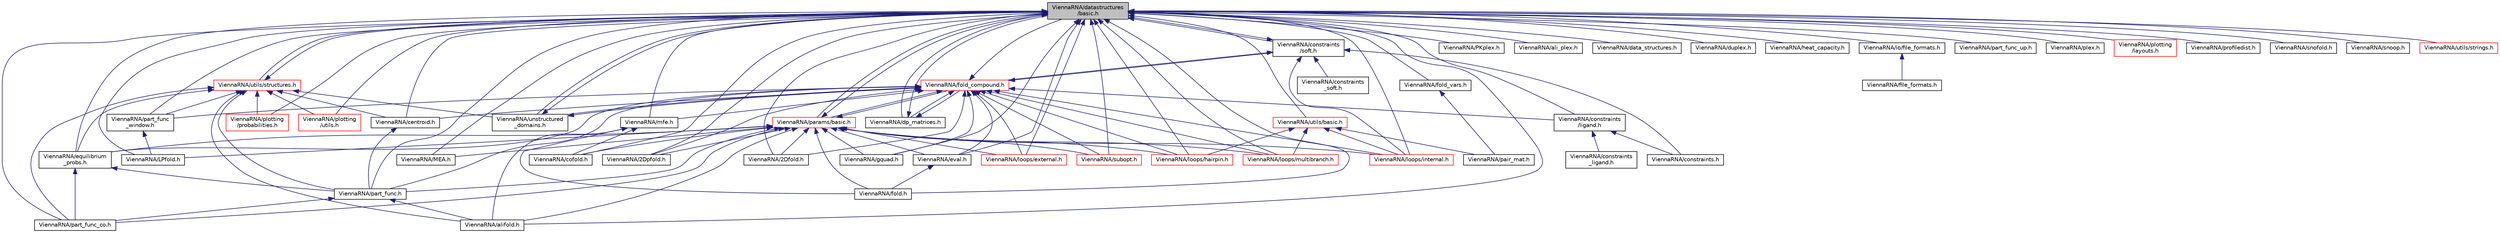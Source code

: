 digraph "ViennaRNA/datastructures/basic.h"
{
 // INTERACTIVE_SVG=YES
 // LATEX_PDF_SIZE
  bgcolor="transparent";
  edge [fontname="Helvetica",fontsize="10",labelfontname="Helvetica",labelfontsize="10"];
  node [fontname="Helvetica",fontsize="10",shape=record];
  Node1 [label="ViennaRNA/datastructures\l/basic.h",height=0.2,width=0.4,color="black", fillcolor="grey75", style="filled", fontcolor="black",tooltip="Various data structures and pre-processor macros."];
  Node1 -> Node2 [dir="back",color="midnightblue",fontsize="10",style="solid"];
  Node2 [label="ViennaRNA/2Dfold.h",height=0.2,width=0.4,color="black",URL="$2Dfold_8h.html",tooltip="MFE structures for base pair distance classes."];
  Node1 -> Node3 [dir="back",color="midnightblue",fontsize="10",style="solid"];
  Node3 [label="ViennaRNA/2Dpfold.h",height=0.2,width=0.4,color="black",URL="$2Dpfold_8h.html",tooltip="Partition function implementations for base pair distance classes."];
  Node1 -> Node4 [dir="back",color="midnightblue",fontsize="10",style="solid"];
  Node4 [label="ViennaRNA/LPfold.h",height=0.2,width=0.4,color="black",URL="$LPfold_8h.html",tooltip="Partition function and equilibrium probability implementation for the sliding window algorithm."];
  Node1 -> Node5 [dir="back",color="midnightblue",fontsize="10",style="solid"];
  Node5 [label="ViennaRNA/MEA.h",height=0.2,width=0.4,color="black",URL="$MEA_8h.html",tooltip="Computes a MEA (maximum expected accuracy) structure."];
  Node1 -> Node6 [dir="back",color="midnightblue",fontsize="10",style="solid"];
  Node6 [label="ViennaRNA/PKplex.h",height=0.2,width=0.4,color="black",URL="$PKplex_8h_source.html",tooltip=" "];
  Node1 -> Node7 [dir="back",color="midnightblue",fontsize="10",style="solid"];
  Node7 [label="ViennaRNA/ali_plex.h",height=0.2,width=0.4,color="black",URL="$ali__plex_8h_source.html",tooltip=" "];
  Node1 -> Node8 [dir="back",color="midnightblue",fontsize="10",style="solid"];
  Node8 [label="ViennaRNA/alifold.h",height=0.2,width=0.4,color="black",URL="$alifold_8h.html",tooltip="Functions for comparative structure prediction using RNA sequence alignments."];
  Node1 -> Node9 [dir="back",color="midnightblue",fontsize="10",style="solid"];
  Node9 [label="ViennaRNA/centroid.h",height=0.2,width=0.4,color="black",URL="$centroid_8h.html",tooltip="Centroid structure computation."];
  Node9 -> Node10 [dir="back",color="midnightblue",fontsize="10",style="solid"];
  Node10 [label="ViennaRNA/part_func.h",height=0.2,width=0.4,color="black",URL="$part__func_8h.html",tooltip="Partition function implementations."];
  Node10 -> Node8 [dir="back",color="midnightblue",fontsize="10",style="solid"];
  Node10 -> Node11 [dir="back",color="midnightblue",fontsize="10",style="solid"];
  Node11 [label="ViennaRNA/part_func_co.h",height=0.2,width=0.4,color="black",URL="$part__func__co_8h.html",tooltip="Partition function for two RNA sequences."];
  Node1 -> Node12 [dir="back",color="midnightblue",fontsize="10",style="solid"];
  Node12 [label="ViennaRNA/cofold.h",height=0.2,width=0.4,color="black",URL="$cofold_8h.html",tooltip="MFE implementations for RNA-RNA interaction."];
  Node1 -> Node13 [dir="back",color="midnightblue",fontsize="10",style="solid"];
  Node13 [label="ViennaRNA/constraints\l/ligand.h",height=0.2,width=0.4,color="black",URL="$ligand_8h.html",tooltip="Functions for incorporation of ligands binding to hairpin and interior loop motifs using the soft con..."];
  Node13 -> Node14 [dir="back",color="midnightblue",fontsize="10",style="solid"];
  Node14 [label="ViennaRNA/constraints.h",height=0.2,width=0.4,color="black",URL="$constraints_8h.html",tooltip="Use ViennaRNA/constraints/basic.h instead."];
  Node13 -> Node15 [dir="back",color="midnightblue",fontsize="10",style="solid"];
  Node15 [label="ViennaRNA/constraints\l_ligand.h",height=0.2,width=0.4,color="black",URL="$constraints__ligand_8h.html",tooltip="Use ViennaRNA/constraints/ligand.h instead."];
  Node1 -> Node16 [dir="back",color="midnightblue",fontsize="10",style="solid"];
  Node16 [label="ViennaRNA/constraints\l/soft.h",height=0.2,width=0.4,color="black",URL="$soft_8h.html",tooltip="Functions and data structures for secondary structure soft constraints."];
  Node16 -> Node14 [dir="back",color="midnightblue",fontsize="10",style="solid"];
  Node16 -> Node17 [dir="back",color="midnightblue",fontsize="10",style="solid"];
  Node17 [label="ViennaRNA/constraints\l_soft.h",height=0.2,width=0.4,color="black",URL="$constraints__soft_8h.html",tooltip="Use ViennaRNA/constraints/soft.h instead."];
  Node16 -> Node1 [dir="back",color="midnightblue",fontsize="10",style="solid"];
  Node16 -> Node18 [dir="back",color="midnightblue",fontsize="10",style="solid"];
  Node18 [label="ViennaRNA/fold_compound.h",height=0.2,width=0.4,color="red",URL="$fold__compound_8h.html",tooltip="The Basic Fold Compound API."];
  Node18 -> Node2 [dir="back",color="midnightblue",fontsize="10",style="solid"];
  Node18 -> Node3 [dir="back",color="midnightblue",fontsize="10",style="solid"];
  Node18 -> Node9 [dir="back",color="midnightblue",fontsize="10",style="solid"];
  Node18 -> Node13 [dir="back",color="midnightblue",fontsize="10",style="solid"];
  Node18 -> Node16 [dir="back",color="midnightblue",fontsize="10",style="solid"];
  Node18 -> Node1 [dir="back",color="midnightblue",fontsize="10",style="solid"];
  Node18 -> Node33 [dir="back",color="midnightblue",fontsize="10",style="solid"];
  Node33 [label="ViennaRNA/dp_matrices.h",height=0.2,width=0.4,color="black",URL="$dp__matrices_8h.html",tooltip="Functions to deal with standard dynamic programming (DP) matrices."];
  Node33 -> Node1 [dir="back",color="midnightblue",fontsize="10",style="solid"];
  Node33 -> Node18 [dir="back",color="midnightblue",fontsize="10",style="solid"];
  Node18 -> Node34 [dir="back",color="midnightblue",fontsize="10",style="solid"];
  Node34 [label="ViennaRNA/equilibrium\l_probs.h",height=0.2,width=0.4,color="black",URL="$equilibrium__probs_8h.html",tooltip="Equilibrium Probability implementations."];
  Node34 -> Node10 [dir="back",color="midnightblue",fontsize="10",style="solid"];
  Node34 -> Node11 [dir="back",color="midnightblue",fontsize="10",style="solid"];
  Node18 -> Node35 [dir="back",color="midnightblue",fontsize="10",style="solid"];
  Node35 [label="ViennaRNA/eval.h",height=0.2,width=0.4,color="black",URL="$eval_8h.html",tooltip="Functions and variables related to energy evaluation of sequence/structure pairs."];
  Node35 -> Node36 [dir="back",color="midnightblue",fontsize="10",style="solid"];
  Node36 [label="ViennaRNA/fold.h",height=0.2,width=0.4,color="black",URL="$fold_8h.html",tooltip="MFE calculations for single RNA sequences."];
  Node18 -> Node37 [dir="back",color="midnightblue",fontsize="10",style="solid"];
  Node37 [label="ViennaRNA/gquad.h",height=0.2,width=0.4,color="black",URL="$gquad_8h.html",tooltip="G-quadruplexes."];
  Node18 -> Node46 [dir="back",color="midnightblue",fontsize="10",style="solid"];
  Node46 [label="ViennaRNA/loops/external.h",height=0.2,width=0.4,color="red",URL="$external_8h.html",tooltip="Energy evaluation of exterior loops for MFE and partition function calculations."];
  Node18 -> Node48 [dir="back",color="midnightblue",fontsize="10",style="solid"];
  Node48 [label="ViennaRNA/loops/hairpin.h",height=0.2,width=0.4,color="red",URL="$hairpin_8h.html",tooltip="Energy evaluation of hairpin loops for MFE and partition function calculations."];
  Node18 -> Node29 [dir="back",color="midnightblue",fontsize="10",style="solid"];
  Node29 [label="ViennaRNA/loops/internal.h",height=0.2,width=0.4,color="red",URL="$internal_8h.html",tooltip="Energy evaluation of interior loops for MFE and partition function calculations."];
  Node18 -> Node50 [dir="back",color="midnightblue",fontsize="10",style="solid"];
  Node50 [label="ViennaRNA/loops/multibranch.h",height=0.2,width=0.4,color="red",URL="$multibranch_8h.html",tooltip="Energy evaluation of multibranch loops for MFE and partition function calculations."];
  Node18 -> Node52 [dir="back",color="midnightblue",fontsize="10",style="solid"];
  Node52 [label="ViennaRNA/mfe.h",height=0.2,width=0.4,color="black",URL="$mfe_8h.html",tooltip="Compute Minimum Free energy (MFE) and backtrace corresponding secondary structures from RNA sequence ..."];
  Node52 -> Node8 [dir="back",color="midnightblue",fontsize="10",style="solid"];
  Node52 -> Node12 [dir="back",color="midnightblue",fontsize="10",style="solid"];
  Node52 -> Node36 [dir="back",color="midnightblue",fontsize="10",style="solid"];
  Node18 -> Node56 [dir="back",color="midnightblue",fontsize="10",style="solid"];
  Node56 [label="ViennaRNA/params/basic.h",height=0.2,width=0.4,color="red",URL="$params_2basic_8h.html",tooltip="Functions to deal with sets of energy parameters."];
  Node56 -> Node2 [dir="back",color="midnightblue",fontsize="10",style="solid"];
  Node56 -> Node3 [dir="back",color="midnightblue",fontsize="10",style="solid"];
  Node56 -> Node4 [dir="back",color="midnightblue",fontsize="10",style="solid"];
  Node56 -> Node5 [dir="back",color="midnightblue",fontsize="10",style="solid"];
  Node56 -> Node8 [dir="back",color="midnightblue",fontsize="10",style="solid"];
  Node56 -> Node12 [dir="back",color="midnightblue",fontsize="10",style="solid"];
  Node56 -> Node1 [dir="back",color="midnightblue",fontsize="10",style="solid"];
  Node56 -> Node34 [dir="back",color="midnightblue",fontsize="10",style="solid"];
  Node56 -> Node35 [dir="back",color="midnightblue",fontsize="10",style="solid"];
  Node56 -> Node36 [dir="back",color="midnightblue",fontsize="10",style="solid"];
  Node56 -> Node18 [dir="back",color="midnightblue",fontsize="10",style="solid"];
  Node56 -> Node37 [dir="back",color="midnightblue",fontsize="10",style="solid"];
  Node56 -> Node46 [dir="back",color="midnightblue",fontsize="10",style="solid"];
  Node56 -> Node48 [dir="back",color="midnightblue",fontsize="10",style="solid"];
  Node56 -> Node29 [dir="back",color="midnightblue",fontsize="10",style="solid"];
  Node56 -> Node50 [dir="back",color="midnightblue",fontsize="10",style="solid"];
  Node56 -> Node10 [dir="back",color="midnightblue",fontsize="10",style="solid"];
  Node56 -> Node11 [dir="back",color="midnightblue",fontsize="10",style="solid"];
  Node56 -> Node59 [dir="back",color="midnightblue",fontsize="10",style="solid"];
  Node59 [label="ViennaRNA/subopt.h",height=0.2,width=0.4,color="red",URL="$subopt_8h.html",tooltip="RNAsubopt and density of states declarations."];
  Node18 -> Node10 [dir="back",color="midnightblue",fontsize="10",style="solid"];
  Node18 -> Node61 [dir="back",color="midnightblue",fontsize="10",style="solid"];
  Node61 [label="ViennaRNA/part_func\l_window.h",height=0.2,width=0.4,color="black",URL="$part__func__window_8h.html",tooltip="Partition function and equilibrium probability implementation for the sliding window algorithm."];
  Node61 -> Node4 [dir="back",color="midnightblue",fontsize="10",style="solid"];
  Node18 -> Node59 [dir="back",color="midnightblue",fontsize="10",style="solid"];
  Node18 -> Node66 [dir="back",color="midnightblue",fontsize="10",style="solid"];
  Node66 [label="ViennaRNA/unstructured\l_domains.h",height=0.2,width=0.4,color="black",URL="$unstructured__domains_8h.html",tooltip="Functions to modify unstructured domains, e.g. to incorporate ligands binding to unpaired stretches."];
  Node66 -> Node1 [dir="back",color="midnightblue",fontsize="10",style="solid"];
  Node66 -> Node18 [dir="back",color="midnightblue",fontsize="10",style="solid"];
  Node16 -> Node29 [dir="back",color="midnightblue",fontsize="10",style="solid"];
  Node1 -> Node69 [dir="back",color="midnightblue",fontsize="10",style="solid"];
  Node69 [label="ViennaRNA/data_structures.h",height=0.2,width=0.4,color="black",URL="$data__structures_8h.html",tooltip="Use ViennaRNA/datastructures/basic.h instead."];
  Node1 -> Node33 [dir="back",color="midnightblue",fontsize="10",style="solid"];
  Node1 -> Node70 [dir="back",color="midnightblue",fontsize="10",style="solid"];
  Node70 [label="ViennaRNA/duplex.h",height=0.2,width=0.4,color="black",URL="$duplex_8h.html",tooltip="Functions for simple RNA-RNA duplex interactions."];
  Node1 -> Node34 [dir="back",color="midnightblue",fontsize="10",style="solid"];
  Node1 -> Node35 [dir="back",color="midnightblue",fontsize="10",style="solid"];
  Node1 -> Node36 [dir="back",color="midnightblue",fontsize="10",style="solid"];
  Node1 -> Node71 [dir="back",color="midnightblue",fontsize="10",style="solid"];
  Node71 [label="ViennaRNA/fold_vars.h",height=0.2,width=0.4,color="black",URL="$fold__vars_8h.html",tooltip="Here all all declarations of the global variables used throughout RNAlib."];
  Node71 -> Node72 [dir="back",color="midnightblue",fontsize="10",style="solid"];
  Node72 [label="ViennaRNA/pair_mat.h",height=0.2,width=0.4,color="black",URL="$pair__mat_8h_source.html",tooltip=" "];
  Node1 -> Node37 [dir="back",color="midnightblue",fontsize="10",style="solid"];
  Node1 -> Node73 [dir="back",color="midnightblue",fontsize="10",style="solid"];
  Node73 [label="ViennaRNA/heat_capacity.h",height=0.2,width=0.4,color="black",URL="$heat__capacity_8h.html",tooltip="Compute heat capacity for an RNA."];
  Node1 -> Node74 [dir="back",color="midnightblue",fontsize="10",style="solid"];
  Node74 [label="ViennaRNA/io/file_formats.h",height=0.2,width=0.4,color="black",URL="$io_2file__formats_8h.html",tooltip="Read and write different file formats for RNA sequences, structures."];
  Node74 -> Node75 [dir="back",color="midnightblue",fontsize="10",style="solid"];
  Node75 [label="ViennaRNA/file_formats.h",height=0.2,width=0.4,color="black",URL="$file__formats_8h.html",tooltip="Use ViennaRNA/io/file_formats.h instead."];
  Node1 -> Node46 [dir="back",color="midnightblue",fontsize="10",style="solid"];
  Node1 -> Node48 [dir="back",color="midnightblue",fontsize="10",style="solid"];
  Node1 -> Node29 [dir="back",color="midnightblue",fontsize="10",style="solid"];
  Node1 -> Node50 [dir="back",color="midnightblue",fontsize="10",style="solid"];
  Node1 -> Node52 [dir="back",color="midnightblue",fontsize="10",style="solid"];
  Node1 -> Node56 [dir="back",color="midnightblue",fontsize="10",style="solid"];
  Node1 -> Node10 [dir="back",color="midnightblue",fontsize="10",style="solid"];
  Node1 -> Node11 [dir="back",color="midnightblue",fontsize="10",style="solid"];
  Node1 -> Node76 [dir="back",color="midnightblue",fontsize="10",style="solid"];
  Node76 [label="ViennaRNA/part_func_up.h",height=0.2,width=0.4,color="black",URL="$part__func__up_8h.html",tooltip="Implementations for accessibility and RNA-RNA interaction as a stepwise process."];
  Node1 -> Node61 [dir="back",color="midnightblue",fontsize="10",style="solid"];
  Node1 -> Node77 [dir="back",color="midnightblue",fontsize="10",style="solid"];
  Node77 [label="ViennaRNA/plex.h",height=0.2,width=0.4,color="black",URL="$plex_8h_source.html",tooltip=" "];
  Node1 -> Node78 [dir="back",color="midnightblue",fontsize="10",style="solid"];
  Node78 [label="ViennaRNA/plotting\l/layouts.h",height=0.2,width=0.4,color="red",URL="$layouts_8h.html",tooltip="Secondary structure plot layout algorithms."];
  Node1 -> Node83 [dir="back",color="midnightblue",fontsize="10",style="solid"];
  Node83 [label="ViennaRNA/plotting\l/probabilities.h",height=0.2,width=0.4,color="red",URL="$probabilities_8h.html",tooltip="Various functions for plotting RNA secondary structures, dot-plots and other visualizations."];
  Node1 -> Node84 [dir="back",color="midnightblue",fontsize="10",style="solid"];
  Node84 [label="ViennaRNA/plotting\l/utils.h",height=0.2,width=0.4,color="red",URL="$plotting_2utils_8h.html",tooltip="Various utilities to assist in plotting secondary structures and consensus structures."];
  Node1 -> Node86 [dir="back",color="midnightblue",fontsize="10",style="solid"];
  Node86 [label="ViennaRNA/profiledist.h",height=0.2,width=0.4,color="black",URL="$profiledist_8h.html",tooltip=" "];
  Node1 -> Node87 [dir="back",color="midnightblue",fontsize="10",style="solid"];
  Node87 [label="ViennaRNA/snofold.h",height=0.2,width=0.4,color="black",URL="$snofold_8h_source.html",tooltip=" "];
  Node1 -> Node88 [dir="back",color="midnightblue",fontsize="10",style="solid"];
  Node88 [label="ViennaRNA/snoop.h",height=0.2,width=0.4,color="black",URL="$snoop_8h_source.html",tooltip=" "];
  Node1 -> Node59 [dir="back",color="midnightblue",fontsize="10",style="solid"];
  Node1 -> Node66 [dir="back",color="midnightblue",fontsize="10",style="solid"];
  Node1 -> Node89 [dir="back",color="midnightblue",fontsize="10",style="solid"];
  Node89 [label="ViennaRNA/utils/basic.h",height=0.2,width=0.4,color="red",URL="$utils_2basic_8h.html",tooltip="General utility- and helper-functions used throughout the ViennaRNA Package."];
  Node89 -> Node48 [dir="back",color="midnightblue",fontsize="10",style="solid"];
  Node89 -> Node29 [dir="back",color="midnightblue",fontsize="10",style="solid"];
  Node89 -> Node50 [dir="back",color="midnightblue",fontsize="10",style="solid"];
  Node89 -> Node72 [dir="back",color="midnightblue",fontsize="10",style="solid"];
  Node1 -> Node90 [dir="back",color="midnightblue",fontsize="10",style="solid"];
  Node90 [label="ViennaRNA/utils/strings.h",height=0.2,width=0.4,color="red",URL="$strings_8h.html",tooltip="General utility- and helper-functions for RNA sequence and structure strings used throughout the Vien..."];
  Node1 -> Node92 [dir="back",color="midnightblue",fontsize="10",style="solid"];
  Node92 [label="ViennaRNA/utils/structures.h",height=0.2,width=0.4,color="red",URL="$utils_2structures_8h.html",tooltip="Various utility- and helper-functions for secondary structure parsing, converting,..."];
  Node92 -> Node8 [dir="back",color="midnightblue",fontsize="10",style="solid"];
  Node92 -> Node9 [dir="back",color="midnightblue",fontsize="10",style="solid"];
  Node92 -> Node1 [dir="back",color="midnightblue",fontsize="10",style="solid"];
  Node92 -> Node34 [dir="back",color="midnightblue",fontsize="10",style="solid"];
  Node92 -> Node10 [dir="back",color="midnightblue",fontsize="10",style="solid"];
  Node92 -> Node11 [dir="back",color="midnightblue",fontsize="10",style="solid"];
  Node92 -> Node61 [dir="back",color="midnightblue",fontsize="10",style="solid"];
  Node92 -> Node83 [dir="back",color="midnightblue",fontsize="10",style="solid"];
  Node92 -> Node84 [dir="back",color="midnightblue",fontsize="10",style="solid"];
  Node92 -> Node66 [dir="back",color="midnightblue",fontsize="10",style="solid"];
}
